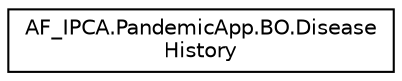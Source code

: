 digraph "Graphical Class Hierarchy"
{
 // LATEX_PDF_SIZE
  edge [fontname="Helvetica",fontsize="10",labelfontname="Helvetica",labelfontsize="10"];
  node [fontname="Helvetica",fontsize="10",shape=record];
  rankdir="LR";
  Node0 [label="AF_IPCA.PandemicApp.BO.Disease\lHistory",height=0.2,width=0.4,color="black", fillcolor="white", style="filled",URL="$d9/d55/class_a_f___i_p_c_a_1_1_pandemic_app_1_1_b_o_1_1_disease_history.html",tooltip="This class is responsible to manage a person's disease. As so, it will become a patient."];
}
